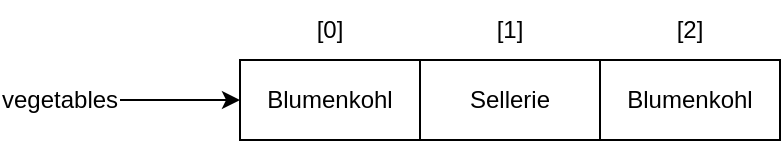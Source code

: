 <mxfile>
    <diagram name="Seite-1" id="J3B7aBWSkB6FH8pSe3-K">
        <mxGraphModel dx="763" dy="547" grid="1" gridSize="10" guides="1" tooltips="1" connect="1" arrows="1" fold="1" page="1" pageScale="1" pageWidth="827" pageHeight="1169" math="0" shadow="0">
            <root>
                <mxCell id="0"/>
                <mxCell id="1" parent="0"/>
                <mxCell id="Vh7PSJFuJYqCZ4FjGISc-9" value="Blumenkohl" style="rounded=0;whiteSpace=wrap;html=1;" parent="1" vertex="1">
                    <mxGeometry x="510" y="80" width="90" height="40" as="geometry"/>
                </mxCell>
                <mxCell id="Vh7PSJFuJYqCZ4FjGISc-10" value="[2]" style="text;html=1;strokeColor=none;fillColor=none;align=center;verticalAlign=middle;whiteSpace=wrap;rounded=0;" parent="1" vertex="1">
                    <mxGeometry x="525" y="50" width="60" height="30" as="geometry"/>
                </mxCell>
                <mxCell id="Vh7PSJFuJYqCZ4FjGISc-11" value="Sellerie" style="rounded=0;whiteSpace=wrap;html=1;" parent="1" vertex="1">
                    <mxGeometry x="420" y="80" width="90" height="40" as="geometry"/>
                </mxCell>
                <mxCell id="Vh7PSJFuJYqCZ4FjGISc-12" value="[1]" style="text;html=1;strokeColor=none;fillColor=none;align=center;verticalAlign=middle;whiteSpace=wrap;rounded=0;" parent="1" vertex="1">
                    <mxGeometry x="435" y="50" width="60" height="30" as="geometry"/>
                </mxCell>
                <mxCell id="Vh7PSJFuJYqCZ4FjGISc-13" value="Blumenkohl" style="rounded=0;whiteSpace=wrap;html=1;" parent="1" vertex="1">
                    <mxGeometry x="330" y="80" width="90" height="40" as="geometry"/>
                </mxCell>
                <mxCell id="Vh7PSJFuJYqCZ4FjGISc-14" value="[0]" style="text;html=1;strokeColor=none;fillColor=none;align=center;verticalAlign=middle;whiteSpace=wrap;rounded=0;" parent="1" vertex="1">
                    <mxGeometry x="345" y="50" width="60" height="30" as="geometry"/>
                </mxCell>
                <mxCell id="Vh7PSJFuJYqCZ4FjGISc-17" style="edgeStyle=orthogonalEdgeStyle;rounded=0;orthogonalLoop=1;jettySize=auto;html=1;entryX=0;entryY=0.5;entryDx=0;entryDy=0;" parent="1" source="Vh7PSJFuJYqCZ4FjGISc-15" target="Vh7PSJFuJYqCZ4FjGISc-13" edge="1">
                    <mxGeometry relative="1" as="geometry"/>
                </mxCell>
                <mxCell id="Vh7PSJFuJYqCZ4FjGISc-15" value="vegetables" style="text;html=1;strokeColor=none;fillColor=none;align=center;verticalAlign=middle;whiteSpace=wrap;rounded=0;" parent="1" vertex="1">
                    <mxGeometry x="210" y="85" width="60" height="30" as="geometry"/>
                </mxCell>
            </root>
        </mxGraphModel>
    </diagram>
</mxfile>